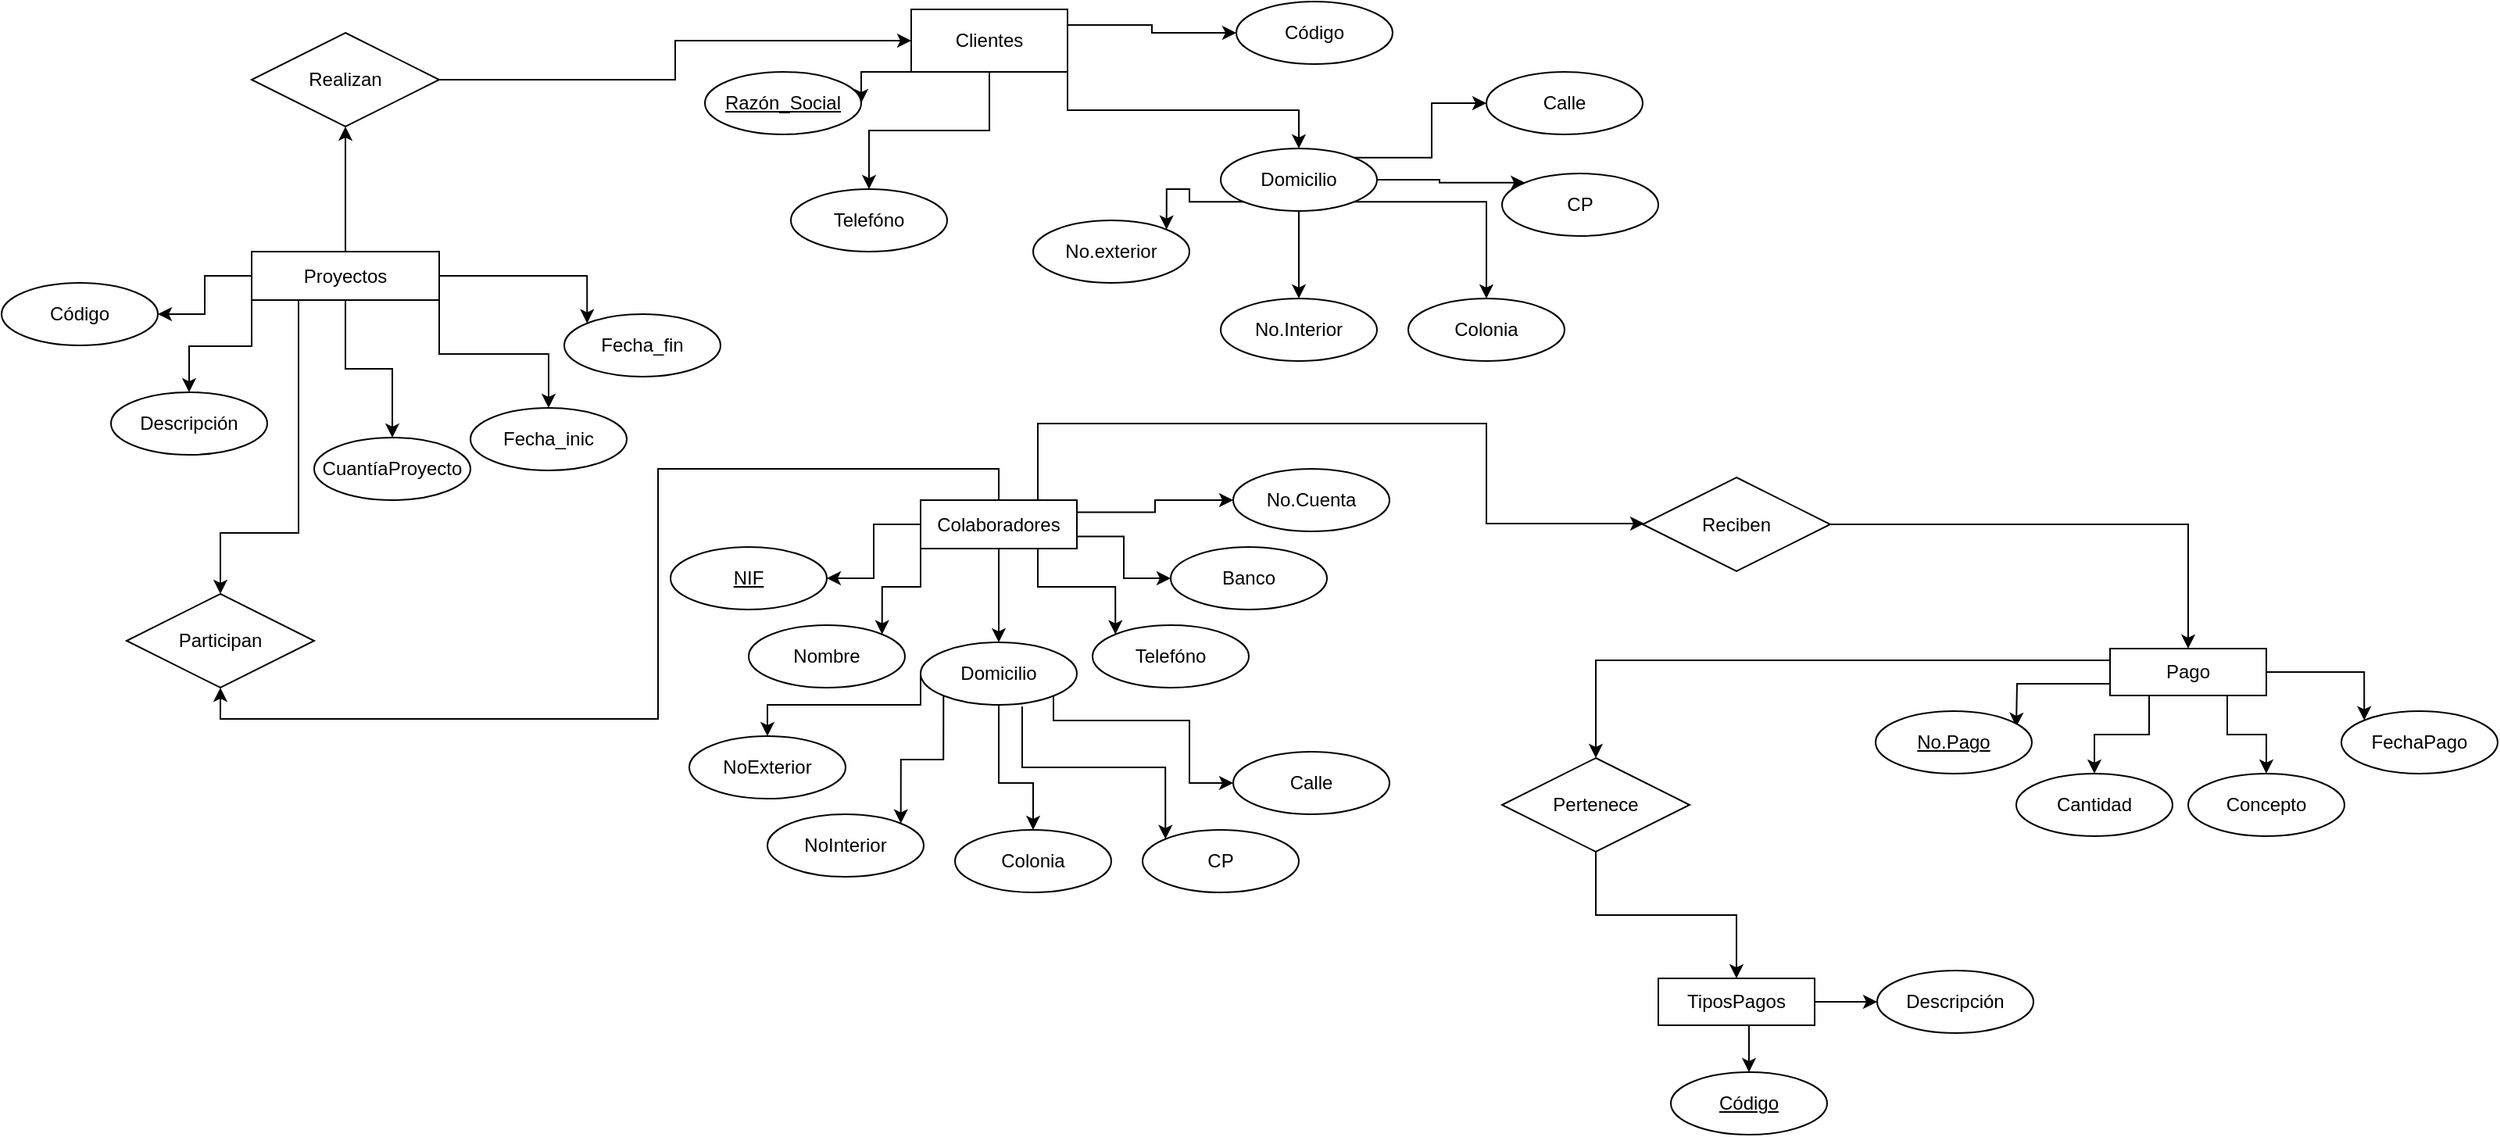 <mxfile version="21.0.6" type="github">
  <diagram name="Página-1" id="YeOJ-3OC_GH5-bEFDjOm">
    <mxGraphModel dx="1956" dy="1058" grid="1" gridSize="10" guides="1" tooltips="1" connect="1" arrows="1" fold="1" page="1" pageScale="1" pageWidth="1169" pageHeight="827" math="0" shadow="0">
      <root>
        <mxCell id="0" />
        <mxCell id="1" parent="0" />
        <mxCell id="74G3KGj7Aawm8GGu8afZ-9" style="edgeStyle=orthogonalEdgeStyle;rounded=0;orthogonalLoop=1;jettySize=auto;html=1;exitX=0.5;exitY=1;exitDx=0;exitDy=0;entryX=0.5;entryY=0;entryDx=0;entryDy=0;" edge="1" parent="1" source="74G3KGj7Aawm8GGu8afZ-1" target="74G3KGj7Aawm8GGu8afZ-6">
          <mxGeometry relative="1" as="geometry" />
        </mxCell>
        <mxCell id="74G3KGj7Aawm8GGu8afZ-10" style="edgeStyle=orthogonalEdgeStyle;rounded=0;orthogonalLoop=1;jettySize=auto;html=1;exitX=1;exitY=1;exitDx=0;exitDy=0;" edge="1" parent="1" source="74G3KGj7Aawm8GGu8afZ-1" target="74G3KGj7Aawm8GGu8afZ-7">
          <mxGeometry relative="1" as="geometry" />
        </mxCell>
        <mxCell id="74G3KGj7Aawm8GGu8afZ-11" style="edgeStyle=orthogonalEdgeStyle;rounded=0;orthogonalLoop=1;jettySize=auto;html=1;exitX=1;exitY=0.5;exitDx=0;exitDy=0;entryX=0;entryY=0;entryDx=0;entryDy=0;" edge="1" parent="1" source="74G3KGj7Aawm8GGu8afZ-1" target="74G3KGj7Aawm8GGu8afZ-8">
          <mxGeometry relative="1" as="geometry" />
        </mxCell>
        <mxCell id="74G3KGj7Aawm8GGu8afZ-12" style="edgeStyle=orthogonalEdgeStyle;rounded=0;orthogonalLoop=1;jettySize=auto;html=1;exitX=0;exitY=1;exitDx=0;exitDy=0;entryX=0.5;entryY=0;entryDx=0;entryDy=0;" edge="1" parent="1" source="74G3KGj7Aawm8GGu8afZ-1" target="74G3KGj7Aawm8GGu8afZ-5">
          <mxGeometry relative="1" as="geometry" />
        </mxCell>
        <mxCell id="74G3KGj7Aawm8GGu8afZ-13" style="edgeStyle=orthogonalEdgeStyle;rounded=0;orthogonalLoop=1;jettySize=auto;html=1;exitX=0;exitY=0.5;exitDx=0;exitDy=0;entryX=1;entryY=0.5;entryDx=0;entryDy=0;" edge="1" parent="1" source="74G3KGj7Aawm8GGu8afZ-1" target="74G3KGj7Aawm8GGu8afZ-4">
          <mxGeometry relative="1" as="geometry" />
        </mxCell>
        <mxCell id="74G3KGj7Aawm8GGu8afZ-77" style="edgeStyle=orthogonalEdgeStyle;rounded=0;orthogonalLoop=1;jettySize=auto;html=1;exitX=0.5;exitY=0;exitDx=0;exitDy=0;entryX=0.5;entryY=1;entryDx=0;entryDy=0;" edge="1" parent="1" source="74G3KGj7Aawm8GGu8afZ-1" target="74G3KGj7Aawm8GGu8afZ-76">
          <mxGeometry relative="1" as="geometry" />
        </mxCell>
        <mxCell id="74G3KGj7Aawm8GGu8afZ-80" style="edgeStyle=orthogonalEdgeStyle;rounded=0;orthogonalLoop=1;jettySize=auto;html=1;exitX=0.25;exitY=1;exitDx=0;exitDy=0;entryX=0.5;entryY=0;entryDx=0;entryDy=0;" edge="1" parent="1" source="74G3KGj7Aawm8GGu8afZ-1" target="74G3KGj7Aawm8GGu8afZ-79">
          <mxGeometry relative="1" as="geometry">
            <Array as="points">
              <mxPoint x="220" y="390" />
              <mxPoint x="170" y="390" />
            </Array>
          </mxGeometry>
        </mxCell>
        <mxCell id="74G3KGj7Aawm8GGu8afZ-1" value="Proyectos" style="rounded=0;whiteSpace=wrap;html=1;" vertex="1" parent="1">
          <mxGeometry x="190" y="210" width="120" height="31" as="geometry" />
        </mxCell>
        <mxCell id="74G3KGj7Aawm8GGu8afZ-4" value="Código" style="ellipse;whiteSpace=wrap;html=1;align=center;" vertex="1" parent="1">
          <mxGeometry x="30" y="230" width="100" height="40" as="geometry" />
        </mxCell>
        <mxCell id="74G3KGj7Aawm8GGu8afZ-5" value="Descripción" style="ellipse;whiteSpace=wrap;html=1;align=center;" vertex="1" parent="1">
          <mxGeometry x="100" y="300" width="100" height="40" as="geometry" />
        </mxCell>
        <mxCell id="74G3KGj7Aawm8GGu8afZ-6" value="CuantíaProyecto" style="ellipse;whiteSpace=wrap;html=1;align=center;" vertex="1" parent="1">
          <mxGeometry x="230" y="329" width="100" height="40" as="geometry" />
        </mxCell>
        <mxCell id="74G3KGj7Aawm8GGu8afZ-7" value="&lt;font&gt;Fecha_inic&lt;/font&gt;" style="ellipse;whiteSpace=wrap;html=1;align=center;" vertex="1" parent="1">
          <mxGeometry x="330" y="310" width="100" height="40" as="geometry" />
        </mxCell>
        <mxCell id="74G3KGj7Aawm8GGu8afZ-8" value="Fecha_fin" style="ellipse;whiteSpace=wrap;html=1;align=center;" vertex="1" parent="1">
          <mxGeometry x="390" y="250" width="100" height="40" as="geometry" />
        </mxCell>
        <mxCell id="74G3KGj7Aawm8GGu8afZ-22" style="edgeStyle=orthogonalEdgeStyle;rounded=0;orthogonalLoop=1;jettySize=auto;html=1;exitX=0;exitY=0.5;exitDx=0;exitDy=0;" edge="1" parent="1" source="74G3KGj7Aawm8GGu8afZ-14" target="74G3KGj7Aawm8GGu8afZ-21">
          <mxGeometry relative="1" as="geometry" />
        </mxCell>
        <mxCell id="74G3KGj7Aawm8GGu8afZ-23" style="edgeStyle=orthogonalEdgeStyle;rounded=0;orthogonalLoop=1;jettySize=auto;html=1;exitX=0;exitY=1;exitDx=0;exitDy=0;entryX=1;entryY=0;entryDx=0;entryDy=0;" edge="1" parent="1" source="74G3KGj7Aawm8GGu8afZ-14" target="74G3KGj7Aawm8GGu8afZ-15">
          <mxGeometry relative="1" as="geometry" />
        </mxCell>
        <mxCell id="74G3KGj7Aawm8GGu8afZ-24" style="edgeStyle=orthogonalEdgeStyle;rounded=0;orthogonalLoop=1;jettySize=auto;html=1;exitX=0.5;exitY=1;exitDx=0;exitDy=0;entryX=0.5;entryY=0;entryDx=0;entryDy=0;" edge="1" parent="1" source="74G3KGj7Aawm8GGu8afZ-14" target="74G3KGj7Aawm8GGu8afZ-16">
          <mxGeometry relative="1" as="geometry" />
        </mxCell>
        <mxCell id="74G3KGj7Aawm8GGu8afZ-25" style="edgeStyle=orthogonalEdgeStyle;rounded=0;orthogonalLoop=1;jettySize=auto;html=1;exitX=0.75;exitY=1;exitDx=0;exitDy=0;entryX=0;entryY=0;entryDx=0;entryDy=0;" edge="1" parent="1" source="74G3KGj7Aawm8GGu8afZ-14" target="74G3KGj7Aawm8GGu8afZ-17">
          <mxGeometry relative="1" as="geometry" />
        </mxCell>
        <mxCell id="74G3KGj7Aawm8GGu8afZ-26" style="edgeStyle=orthogonalEdgeStyle;rounded=0;orthogonalLoop=1;jettySize=auto;html=1;exitX=1;exitY=0.75;exitDx=0;exitDy=0;" edge="1" parent="1" source="74G3KGj7Aawm8GGu8afZ-14" target="74G3KGj7Aawm8GGu8afZ-18">
          <mxGeometry relative="1" as="geometry" />
        </mxCell>
        <mxCell id="74G3KGj7Aawm8GGu8afZ-27" style="edgeStyle=orthogonalEdgeStyle;rounded=0;orthogonalLoop=1;jettySize=auto;html=1;exitX=1;exitY=0.25;exitDx=0;exitDy=0;" edge="1" parent="1" source="74G3KGj7Aawm8GGu8afZ-14" target="74G3KGj7Aawm8GGu8afZ-20">
          <mxGeometry relative="1" as="geometry" />
        </mxCell>
        <mxCell id="74G3KGj7Aawm8GGu8afZ-81" style="edgeStyle=orthogonalEdgeStyle;rounded=0;orthogonalLoop=1;jettySize=auto;html=1;exitX=0.5;exitY=0;exitDx=0;exitDy=0;entryX=0.5;entryY=1;entryDx=0;entryDy=0;" edge="1" parent="1" source="74G3KGj7Aawm8GGu8afZ-14" target="74G3KGj7Aawm8GGu8afZ-79">
          <mxGeometry relative="1" as="geometry">
            <Array as="points">
              <mxPoint x="668" y="349" />
              <mxPoint x="450" y="349" />
              <mxPoint x="450" y="509" />
              <mxPoint x="170" y="509" />
            </Array>
          </mxGeometry>
        </mxCell>
        <mxCell id="74G3KGj7Aawm8GGu8afZ-86" style="edgeStyle=orthogonalEdgeStyle;rounded=0;orthogonalLoop=1;jettySize=auto;html=1;exitX=0.75;exitY=0;exitDx=0;exitDy=0;" edge="1" parent="1" source="74G3KGj7Aawm8GGu8afZ-14" target="74G3KGj7Aawm8GGu8afZ-85">
          <mxGeometry relative="1" as="geometry">
            <Array as="points">
              <mxPoint x="693" y="320" />
              <mxPoint x="980" y="320" />
              <mxPoint x="980" y="384" />
            </Array>
          </mxGeometry>
        </mxCell>
        <mxCell id="74G3KGj7Aawm8GGu8afZ-14" value="Colaboradores" style="whiteSpace=wrap;html=1;align=center;" vertex="1" parent="1">
          <mxGeometry x="618" y="369" width="100" height="31" as="geometry" />
        </mxCell>
        <mxCell id="74G3KGj7Aawm8GGu8afZ-15" value="Nombre" style="ellipse;whiteSpace=wrap;html=1;align=center;" vertex="1" parent="1">
          <mxGeometry x="508" y="449" width="100" height="40" as="geometry" />
        </mxCell>
        <mxCell id="74G3KGj7Aawm8GGu8afZ-55" style="edgeStyle=orthogonalEdgeStyle;rounded=0;orthogonalLoop=1;jettySize=auto;html=1;exitX=1;exitY=0.5;exitDx=0;exitDy=0;entryX=0;entryY=0.5;entryDx=0;entryDy=0;" edge="1" parent="1" source="74G3KGj7Aawm8GGu8afZ-16" target="74G3KGj7Aawm8GGu8afZ-50">
          <mxGeometry relative="1" as="geometry">
            <Array as="points">
              <mxPoint x="703" y="480" />
              <mxPoint x="703" y="510" />
              <mxPoint x="790" y="510" />
              <mxPoint x="790" y="550" />
            </Array>
          </mxGeometry>
        </mxCell>
        <mxCell id="74G3KGj7Aawm8GGu8afZ-56" style="edgeStyle=orthogonalEdgeStyle;rounded=0;orthogonalLoop=1;jettySize=auto;html=1;exitX=0.65;exitY=1.025;exitDx=0;exitDy=0;entryX=0;entryY=0;entryDx=0;entryDy=0;exitPerimeter=0;" edge="1" parent="1" source="74G3KGj7Aawm8GGu8afZ-16" target="74G3KGj7Aawm8GGu8afZ-51">
          <mxGeometry relative="1" as="geometry" />
        </mxCell>
        <mxCell id="74G3KGj7Aawm8GGu8afZ-57" style="edgeStyle=orthogonalEdgeStyle;rounded=0;orthogonalLoop=1;jettySize=auto;html=1;exitX=0.5;exitY=1;exitDx=0;exitDy=0;" edge="1" parent="1" source="74G3KGj7Aawm8GGu8afZ-16" target="74G3KGj7Aawm8GGu8afZ-52">
          <mxGeometry relative="1" as="geometry">
            <Array as="points">
              <mxPoint x="668" y="550" />
              <mxPoint x="690" y="550" />
            </Array>
          </mxGeometry>
        </mxCell>
        <mxCell id="74G3KGj7Aawm8GGu8afZ-58" style="edgeStyle=orthogonalEdgeStyle;rounded=0;orthogonalLoop=1;jettySize=auto;html=1;exitX=0;exitY=1;exitDx=0;exitDy=0;entryX=1;entryY=0;entryDx=0;entryDy=0;" edge="1" parent="1" source="74G3KGj7Aawm8GGu8afZ-16" target="74G3KGj7Aawm8GGu8afZ-53">
          <mxGeometry relative="1" as="geometry" />
        </mxCell>
        <mxCell id="74G3KGj7Aawm8GGu8afZ-59" style="edgeStyle=orthogonalEdgeStyle;rounded=0;orthogonalLoop=1;jettySize=auto;html=1;exitX=0;exitY=0.5;exitDx=0;exitDy=0;entryX=0.5;entryY=0;entryDx=0;entryDy=0;" edge="1" parent="1" source="74G3KGj7Aawm8GGu8afZ-16" target="74G3KGj7Aawm8GGu8afZ-54">
          <mxGeometry relative="1" as="geometry">
            <Array as="points">
              <mxPoint x="618" y="500" />
              <mxPoint x="520" y="500" />
            </Array>
          </mxGeometry>
        </mxCell>
        <mxCell id="74G3KGj7Aawm8GGu8afZ-16" value="Domicilio" style="ellipse;whiteSpace=wrap;html=1;align=center;" vertex="1" parent="1">
          <mxGeometry x="618" y="460" width="100" height="40" as="geometry" />
        </mxCell>
        <mxCell id="74G3KGj7Aawm8GGu8afZ-17" value="Telefóno" style="ellipse;whiteSpace=wrap;html=1;align=center;" vertex="1" parent="1">
          <mxGeometry x="728" y="449" width="100" height="40" as="geometry" />
        </mxCell>
        <mxCell id="74G3KGj7Aawm8GGu8afZ-18" value="Banco" style="ellipse;whiteSpace=wrap;html=1;align=center;" vertex="1" parent="1">
          <mxGeometry x="778" y="399" width="100" height="40" as="geometry" />
        </mxCell>
        <mxCell id="74G3KGj7Aawm8GGu8afZ-20" value="No.Cuenta" style="ellipse;whiteSpace=wrap;html=1;align=center;" vertex="1" parent="1">
          <mxGeometry x="818" y="349" width="100" height="40" as="geometry" />
        </mxCell>
        <mxCell id="74G3KGj7Aawm8GGu8afZ-21" value="NIF" style="ellipse;whiteSpace=wrap;html=1;align=center;fontStyle=4;" vertex="1" parent="1">
          <mxGeometry x="458" y="399" width="100" height="40" as="geometry" />
        </mxCell>
        <mxCell id="74G3KGj7Aawm8GGu8afZ-39" style="edgeStyle=orthogonalEdgeStyle;rounded=0;orthogonalLoop=1;jettySize=auto;html=1;exitX=1;exitY=0.25;exitDx=0;exitDy=0;entryX=0;entryY=0.5;entryDx=0;entryDy=0;" edge="1" parent="1" source="74G3KGj7Aawm8GGu8afZ-28" target="74G3KGj7Aawm8GGu8afZ-29">
          <mxGeometry relative="1" as="geometry" />
        </mxCell>
        <mxCell id="74G3KGj7Aawm8GGu8afZ-41" style="edgeStyle=orthogonalEdgeStyle;rounded=0;orthogonalLoop=1;jettySize=auto;html=1;exitX=1;exitY=1;exitDx=0;exitDy=0;entryX=0.5;entryY=0;entryDx=0;entryDy=0;" edge="1" parent="1" source="74G3KGj7Aawm8GGu8afZ-28" target="74G3KGj7Aawm8GGu8afZ-31">
          <mxGeometry relative="1" as="geometry" />
        </mxCell>
        <mxCell id="74G3KGj7Aawm8GGu8afZ-48" style="edgeStyle=orthogonalEdgeStyle;rounded=0;orthogonalLoop=1;jettySize=auto;html=1;exitX=0.5;exitY=1;exitDx=0;exitDy=0;entryX=0.5;entryY=0;entryDx=0;entryDy=0;" edge="1" parent="1" source="74G3KGj7Aawm8GGu8afZ-28" target="74G3KGj7Aawm8GGu8afZ-30">
          <mxGeometry relative="1" as="geometry" />
        </mxCell>
        <mxCell id="74G3KGj7Aawm8GGu8afZ-49" style="edgeStyle=orthogonalEdgeStyle;rounded=0;orthogonalLoop=1;jettySize=auto;html=1;exitX=0;exitY=1;exitDx=0;exitDy=0;entryX=1;entryY=0.5;entryDx=0;entryDy=0;" edge="1" parent="1" source="74G3KGj7Aawm8GGu8afZ-28" target="74G3KGj7Aawm8GGu8afZ-33">
          <mxGeometry relative="1" as="geometry" />
        </mxCell>
        <mxCell id="74G3KGj7Aawm8GGu8afZ-28" value="Clientes" style="whiteSpace=wrap;html=1;align=center;" vertex="1" parent="1">
          <mxGeometry x="612" y="55" width="100" height="40" as="geometry" />
        </mxCell>
        <mxCell id="74G3KGj7Aawm8GGu8afZ-29" value="Código" style="ellipse;whiteSpace=wrap;html=1;align=center;" vertex="1" parent="1">
          <mxGeometry x="820" y="50" width="100" height="40" as="geometry" />
        </mxCell>
        <mxCell id="74G3KGj7Aawm8GGu8afZ-30" value="Telefóno" style="ellipse;whiteSpace=wrap;html=1;align=center;" vertex="1" parent="1">
          <mxGeometry x="535" y="170" width="100" height="40" as="geometry" />
        </mxCell>
        <mxCell id="74G3KGj7Aawm8GGu8afZ-42" style="edgeStyle=orthogonalEdgeStyle;rounded=0;orthogonalLoop=1;jettySize=auto;html=1;exitX=1;exitY=0;exitDx=0;exitDy=0;entryX=0;entryY=0.5;entryDx=0;entryDy=0;" edge="1" parent="1" source="74G3KGj7Aawm8GGu8afZ-31" target="74G3KGj7Aawm8GGu8afZ-34">
          <mxGeometry relative="1" as="geometry" />
        </mxCell>
        <mxCell id="74G3KGj7Aawm8GGu8afZ-43" style="edgeStyle=orthogonalEdgeStyle;rounded=0;orthogonalLoop=1;jettySize=auto;html=1;exitX=1;exitY=0.5;exitDx=0;exitDy=0;entryX=0;entryY=0;entryDx=0;entryDy=0;" edge="1" parent="1" source="74G3KGj7Aawm8GGu8afZ-31" target="74G3KGj7Aawm8GGu8afZ-35">
          <mxGeometry relative="1" as="geometry" />
        </mxCell>
        <mxCell id="74G3KGj7Aawm8GGu8afZ-45" style="edgeStyle=orthogonalEdgeStyle;rounded=0;orthogonalLoop=1;jettySize=auto;html=1;exitX=0.5;exitY=1;exitDx=0;exitDy=0;entryX=0.5;entryY=0;entryDx=0;entryDy=0;" edge="1" parent="1" source="74G3KGj7Aawm8GGu8afZ-31" target="74G3KGj7Aawm8GGu8afZ-37">
          <mxGeometry relative="1" as="geometry">
            <mxPoint x="726" y="235" as="targetPoint" />
            <Array as="points">
              <mxPoint x="860" y="184" />
              <mxPoint x="860" y="240" />
            </Array>
          </mxGeometry>
        </mxCell>
        <mxCell id="74G3KGj7Aawm8GGu8afZ-46" style="edgeStyle=orthogonalEdgeStyle;rounded=0;orthogonalLoop=1;jettySize=auto;html=1;exitX=0;exitY=1;exitDx=0;exitDy=0;entryX=1;entryY=0;entryDx=0;entryDy=0;" edge="1" parent="1" source="74G3KGj7Aawm8GGu8afZ-31" target="74G3KGj7Aawm8GGu8afZ-38">
          <mxGeometry relative="1" as="geometry" />
        </mxCell>
        <mxCell id="74G3KGj7Aawm8GGu8afZ-82" style="edgeStyle=orthogonalEdgeStyle;rounded=0;orthogonalLoop=1;jettySize=auto;html=1;exitX=1;exitY=1;exitDx=0;exitDy=0;" edge="1" parent="1" source="74G3KGj7Aawm8GGu8afZ-31" target="74G3KGj7Aawm8GGu8afZ-36">
          <mxGeometry relative="1" as="geometry" />
        </mxCell>
        <mxCell id="74G3KGj7Aawm8GGu8afZ-31" value="Domicilio" style="ellipse;whiteSpace=wrap;html=1;align=center;" vertex="1" parent="1">
          <mxGeometry x="810" y="144" width="100" height="40" as="geometry" />
        </mxCell>
        <mxCell id="74G3KGj7Aawm8GGu8afZ-33" value="Razón_Social" style="ellipse;whiteSpace=wrap;html=1;align=center;fontStyle=4;" vertex="1" parent="1">
          <mxGeometry x="480" y="95" width="100" height="40" as="geometry" />
        </mxCell>
        <mxCell id="74G3KGj7Aawm8GGu8afZ-34" value="Calle" style="ellipse;whiteSpace=wrap;html=1;align=center;" vertex="1" parent="1">
          <mxGeometry x="980" y="95" width="100" height="40" as="geometry" />
        </mxCell>
        <mxCell id="74G3KGj7Aawm8GGu8afZ-35" value="CP" style="ellipse;whiteSpace=wrap;html=1;align=center;" vertex="1" parent="1">
          <mxGeometry x="990" y="160" width="100" height="40" as="geometry" />
        </mxCell>
        <mxCell id="74G3KGj7Aawm8GGu8afZ-36" value="Colonia" style="ellipse;whiteSpace=wrap;html=1;align=center;" vertex="1" parent="1">
          <mxGeometry x="930" y="240" width="100" height="40" as="geometry" />
        </mxCell>
        <mxCell id="74G3KGj7Aawm8GGu8afZ-37" value="No.Interior" style="ellipse;whiteSpace=wrap;html=1;align=center;" vertex="1" parent="1">
          <mxGeometry x="810" y="240" width="100" height="40" as="geometry" />
        </mxCell>
        <mxCell id="74G3KGj7Aawm8GGu8afZ-38" value="No.exterior" style="ellipse;whiteSpace=wrap;html=1;align=center;" vertex="1" parent="1">
          <mxGeometry x="690" y="190" width="100" height="40" as="geometry" />
        </mxCell>
        <mxCell id="74G3KGj7Aawm8GGu8afZ-50" value="Calle" style="ellipse;whiteSpace=wrap;html=1;align=center;" vertex="1" parent="1">
          <mxGeometry x="818" y="530" width="100" height="40" as="geometry" />
        </mxCell>
        <mxCell id="74G3KGj7Aawm8GGu8afZ-51" value="CP" style="ellipse;whiteSpace=wrap;html=1;align=center;" vertex="1" parent="1">
          <mxGeometry x="760" y="580" width="100" height="40" as="geometry" />
        </mxCell>
        <mxCell id="74G3KGj7Aawm8GGu8afZ-52" value="Colonia" style="ellipse;whiteSpace=wrap;html=1;align=center;" vertex="1" parent="1">
          <mxGeometry x="640" y="580" width="100" height="40" as="geometry" />
        </mxCell>
        <mxCell id="74G3KGj7Aawm8GGu8afZ-53" value="NoInterior" style="ellipse;whiteSpace=wrap;html=1;align=center;" vertex="1" parent="1">
          <mxGeometry x="520" y="570" width="100" height="40" as="geometry" />
        </mxCell>
        <mxCell id="74G3KGj7Aawm8GGu8afZ-54" value="NoExterior" style="ellipse;whiteSpace=wrap;html=1;align=center;" vertex="1" parent="1">
          <mxGeometry x="470" y="520" width="100" height="40" as="geometry" />
        </mxCell>
        <mxCell id="74G3KGj7Aawm8GGu8afZ-66" style="edgeStyle=orthogonalEdgeStyle;rounded=0;orthogonalLoop=1;jettySize=auto;html=1;exitX=0;exitY=0.75;exitDx=0;exitDy=0;" edge="1" parent="1" source="74G3KGj7Aawm8GGu8afZ-60">
          <mxGeometry relative="1" as="geometry">
            <mxPoint x="1319" y="514" as="targetPoint" />
          </mxGeometry>
        </mxCell>
        <mxCell id="74G3KGj7Aawm8GGu8afZ-67" style="edgeStyle=orthogonalEdgeStyle;rounded=0;orthogonalLoop=1;jettySize=auto;html=1;exitX=0.25;exitY=1;exitDx=0;exitDy=0;entryX=0.5;entryY=0;entryDx=0;entryDy=0;" edge="1" parent="1" source="74G3KGj7Aawm8GGu8afZ-60" target="74G3KGj7Aawm8GGu8afZ-63">
          <mxGeometry relative="1" as="geometry" />
        </mxCell>
        <mxCell id="74G3KGj7Aawm8GGu8afZ-68" style="edgeStyle=orthogonalEdgeStyle;rounded=0;orthogonalLoop=1;jettySize=auto;html=1;exitX=0.75;exitY=1;exitDx=0;exitDy=0;entryX=0.5;entryY=0;entryDx=0;entryDy=0;" edge="1" parent="1" source="74G3KGj7Aawm8GGu8afZ-60" target="74G3KGj7Aawm8GGu8afZ-62">
          <mxGeometry relative="1" as="geometry" />
        </mxCell>
        <mxCell id="74G3KGj7Aawm8GGu8afZ-69" style="edgeStyle=orthogonalEdgeStyle;rounded=0;orthogonalLoop=1;jettySize=auto;html=1;exitX=1;exitY=0.5;exitDx=0;exitDy=0;entryX=0;entryY=0;entryDx=0;entryDy=0;" edge="1" parent="1" source="74G3KGj7Aawm8GGu8afZ-60" target="74G3KGj7Aawm8GGu8afZ-64">
          <mxGeometry relative="1" as="geometry" />
        </mxCell>
        <mxCell id="74G3KGj7Aawm8GGu8afZ-89" style="edgeStyle=orthogonalEdgeStyle;rounded=0;orthogonalLoop=1;jettySize=auto;html=1;exitX=0;exitY=0.25;exitDx=0;exitDy=0;entryX=0.5;entryY=0;entryDx=0;entryDy=0;" edge="1" parent="1" source="74G3KGj7Aawm8GGu8afZ-60" target="74G3KGj7Aawm8GGu8afZ-88">
          <mxGeometry relative="1" as="geometry" />
        </mxCell>
        <mxCell id="74G3KGj7Aawm8GGu8afZ-60" value="Pago" style="whiteSpace=wrap;html=1;align=center;" vertex="1" parent="1">
          <mxGeometry x="1379" y="464" width="100" height="30" as="geometry" />
        </mxCell>
        <mxCell id="74G3KGj7Aawm8GGu8afZ-62" value="Concepto" style="ellipse;whiteSpace=wrap;html=1;align=center;" vertex="1" parent="1">
          <mxGeometry x="1429" y="544" width="100" height="40" as="geometry" />
        </mxCell>
        <mxCell id="74G3KGj7Aawm8GGu8afZ-63" value="Cantidad" style="ellipse;whiteSpace=wrap;html=1;align=center;" vertex="1" parent="1">
          <mxGeometry x="1319" y="544" width="100" height="40" as="geometry" />
        </mxCell>
        <mxCell id="74G3KGj7Aawm8GGu8afZ-64" value="FechaPago" style="ellipse;whiteSpace=wrap;html=1;align=center;" vertex="1" parent="1">
          <mxGeometry x="1527" y="504" width="100" height="40" as="geometry" />
        </mxCell>
        <mxCell id="74G3KGj7Aawm8GGu8afZ-65" value="No.Pago" style="ellipse;whiteSpace=wrap;html=1;align=center;fontStyle=4;" vertex="1" parent="1">
          <mxGeometry x="1229" y="504" width="100" height="40" as="geometry" />
        </mxCell>
        <mxCell id="74G3KGj7Aawm8GGu8afZ-74" style="edgeStyle=orthogonalEdgeStyle;rounded=0;orthogonalLoop=1;jettySize=auto;html=1;exitX=1;exitY=0.5;exitDx=0;exitDy=0;entryX=0;entryY=0.5;entryDx=0;entryDy=0;" edge="1" parent="1" source="74G3KGj7Aawm8GGu8afZ-70" target="74G3KGj7Aawm8GGu8afZ-72">
          <mxGeometry relative="1" as="geometry" />
        </mxCell>
        <mxCell id="74G3KGj7Aawm8GGu8afZ-75" style="edgeStyle=orthogonalEdgeStyle;rounded=0;orthogonalLoop=1;jettySize=auto;html=1;exitX=0.5;exitY=1;exitDx=0;exitDy=0;entryX=0.5;entryY=0;entryDx=0;entryDy=0;" edge="1" parent="1" source="74G3KGj7Aawm8GGu8afZ-70" target="74G3KGj7Aawm8GGu8afZ-73">
          <mxGeometry relative="1" as="geometry" />
        </mxCell>
        <mxCell id="74G3KGj7Aawm8GGu8afZ-70" value="TiposPagos" style="whiteSpace=wrap;html=1;align=center;" vertex="1" parent="1">
          <mxGeometry x="1090" y="675" width="100" height="30" as="geometry" />
        </mxCell>
        <mxCell id="74G3KGj7Aawm8GGu8afZ-72" value="Descripción" style="ellipse;whiteSpace=wrap;html=1;align=center;" vertex="1" parent="1">
          <mxGeometry x="1230" y="670" width="100" height="40" as="geometry" />
        </mxCell>
        <mxCell id="74G3KGj7Aawm8GGu8afZ-73" value="Código" style="ellipse;whiteSpace=wrap;html=1;align=center;fontStyle=4;" vertex="1" parent="1">
          <mxGeometry x="1098" y="735" width="100" height="40" as="geometry" />
        </mxCell>
        <mxCell id="74G3KGj7Aawm8GGu8afZ-83" style="edgeStyle=orthogonalEdgeStyle;rounded=0;orthogonalLoop=1;jettySize=auto;html=1;exitX=1;exitY=0.5;exitDx=0;exitDy=0;entryX=0;entryY=0.5;entryDx=0;entryDy=0;" edge="1" parent="1" source="74G3KGj7Aawm8GGu8afZ-76" target="74G3KGj7Aawm8GGu8afZ-28">
          <mxGeometry relative="1" as="geometry" />
        </mxCell>
        <mxCell id="74G3KGj7Aawm8GGu8afZ-76" value="Realizan" style="shape=rhombus;perimeter=rhombusPerimeter;whiteSpace=wrap;html=1;align=center;" vertex="1" parent="1">
          <mxGeometry x="190" y="70" width="120" height="60" as="geometry" />
        </mxCell>
        <mxCell id="74G3KGj7Aawm8GGu8afZ-79" value="Participan" style="shape=rhombus;perimeter=rhombusPerimeter;whiteSpace=wrap;html=1;align=center;" vertex="1" parent="1">
          <mxGeometry x="110" y="429" width="120" height="60" as="geometry" />
        </mxCell>
        <mxCell id="74G3KGj7Aawm8GGu8afZ-87" style="edgeStyle=orthogonalEdgeStyle;rounded=0;orthogonalLoop=1;jettySize=auto;html=1;exitX=1;exitY=0.5;exitDx=0;exitDy=0;entryX=0.5;entryY=0;entryDx=0;entryDy=0;" edge="1" parent="1" source="74G3KGj7Aawm8GGu8afZ-85" target="74G3KGj7Aawm8GGu8afZ-60">
          <mxGeometry relative="1" as="geometry" />
        </mxCell>
        <mxCell id="74G3KGj7Aawm8GGu8afZ-85" value="Reciben" style="shape=rhombus;perimeter=rhombusPerimeter;whiteSpace=wrap;html=1;align=center;" vertex="1" parent="1">
          <mxGeometry x="1080" y="354.5" width="120" height="60" as="geometry" />
        </mxCell>
        <mxCell id="74G3KGj7Aawm8GGu8afZ-90" style="edgeStyle=orthogonalEdgeStyle;rounded=0;orthogonalLoop=1;jettySize=auto;html=1;exitX=0.5;exitY=1;exitDx=0;exitDy=0;entryX=0.5;entryY=0;entryDx=0;entryDy=0;" edge="1" parent="1" source="74G3KGj7Aawm8GGu8afZ-88" target="74G3KGj7Aawm8GGu8afZ-70">
          <mxGeometry relative="1" as="geometry" />
        </mxCell>
        <mxCell id="74G3KGj7Aawm8GGu8afZ-88" value="Pertenece" style="shape=rhombus;perimeter=rhombusPerimeter;whiteSpace=wrap;html=1;align=center;" vertex="1" parent="1">
          <mxGeometry x="990" y="534" width="120" height="60" as="geometry" />
        </mxCell>
      </root>
    </mxGraphModel>
  </diagram>
</mxfile>
